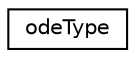 digraph "Graphical Class Hierarchy"
{
 // LATEX_PDF_SIZE
  edge [fontname="Helvetica",fontsize="10",labelfontname="Helvetica",labelfontsize="10"];
  node [fontname="Helvetica",fontsize="10",shape=record];
  rankdir="LR";
  Node0 [label="odeType",height=0.2,width=0.4,color="black", fillcolor="white", style="filled",URL="$classode_type.html",tooltip="Time integration scheme and related parameters."];
}
